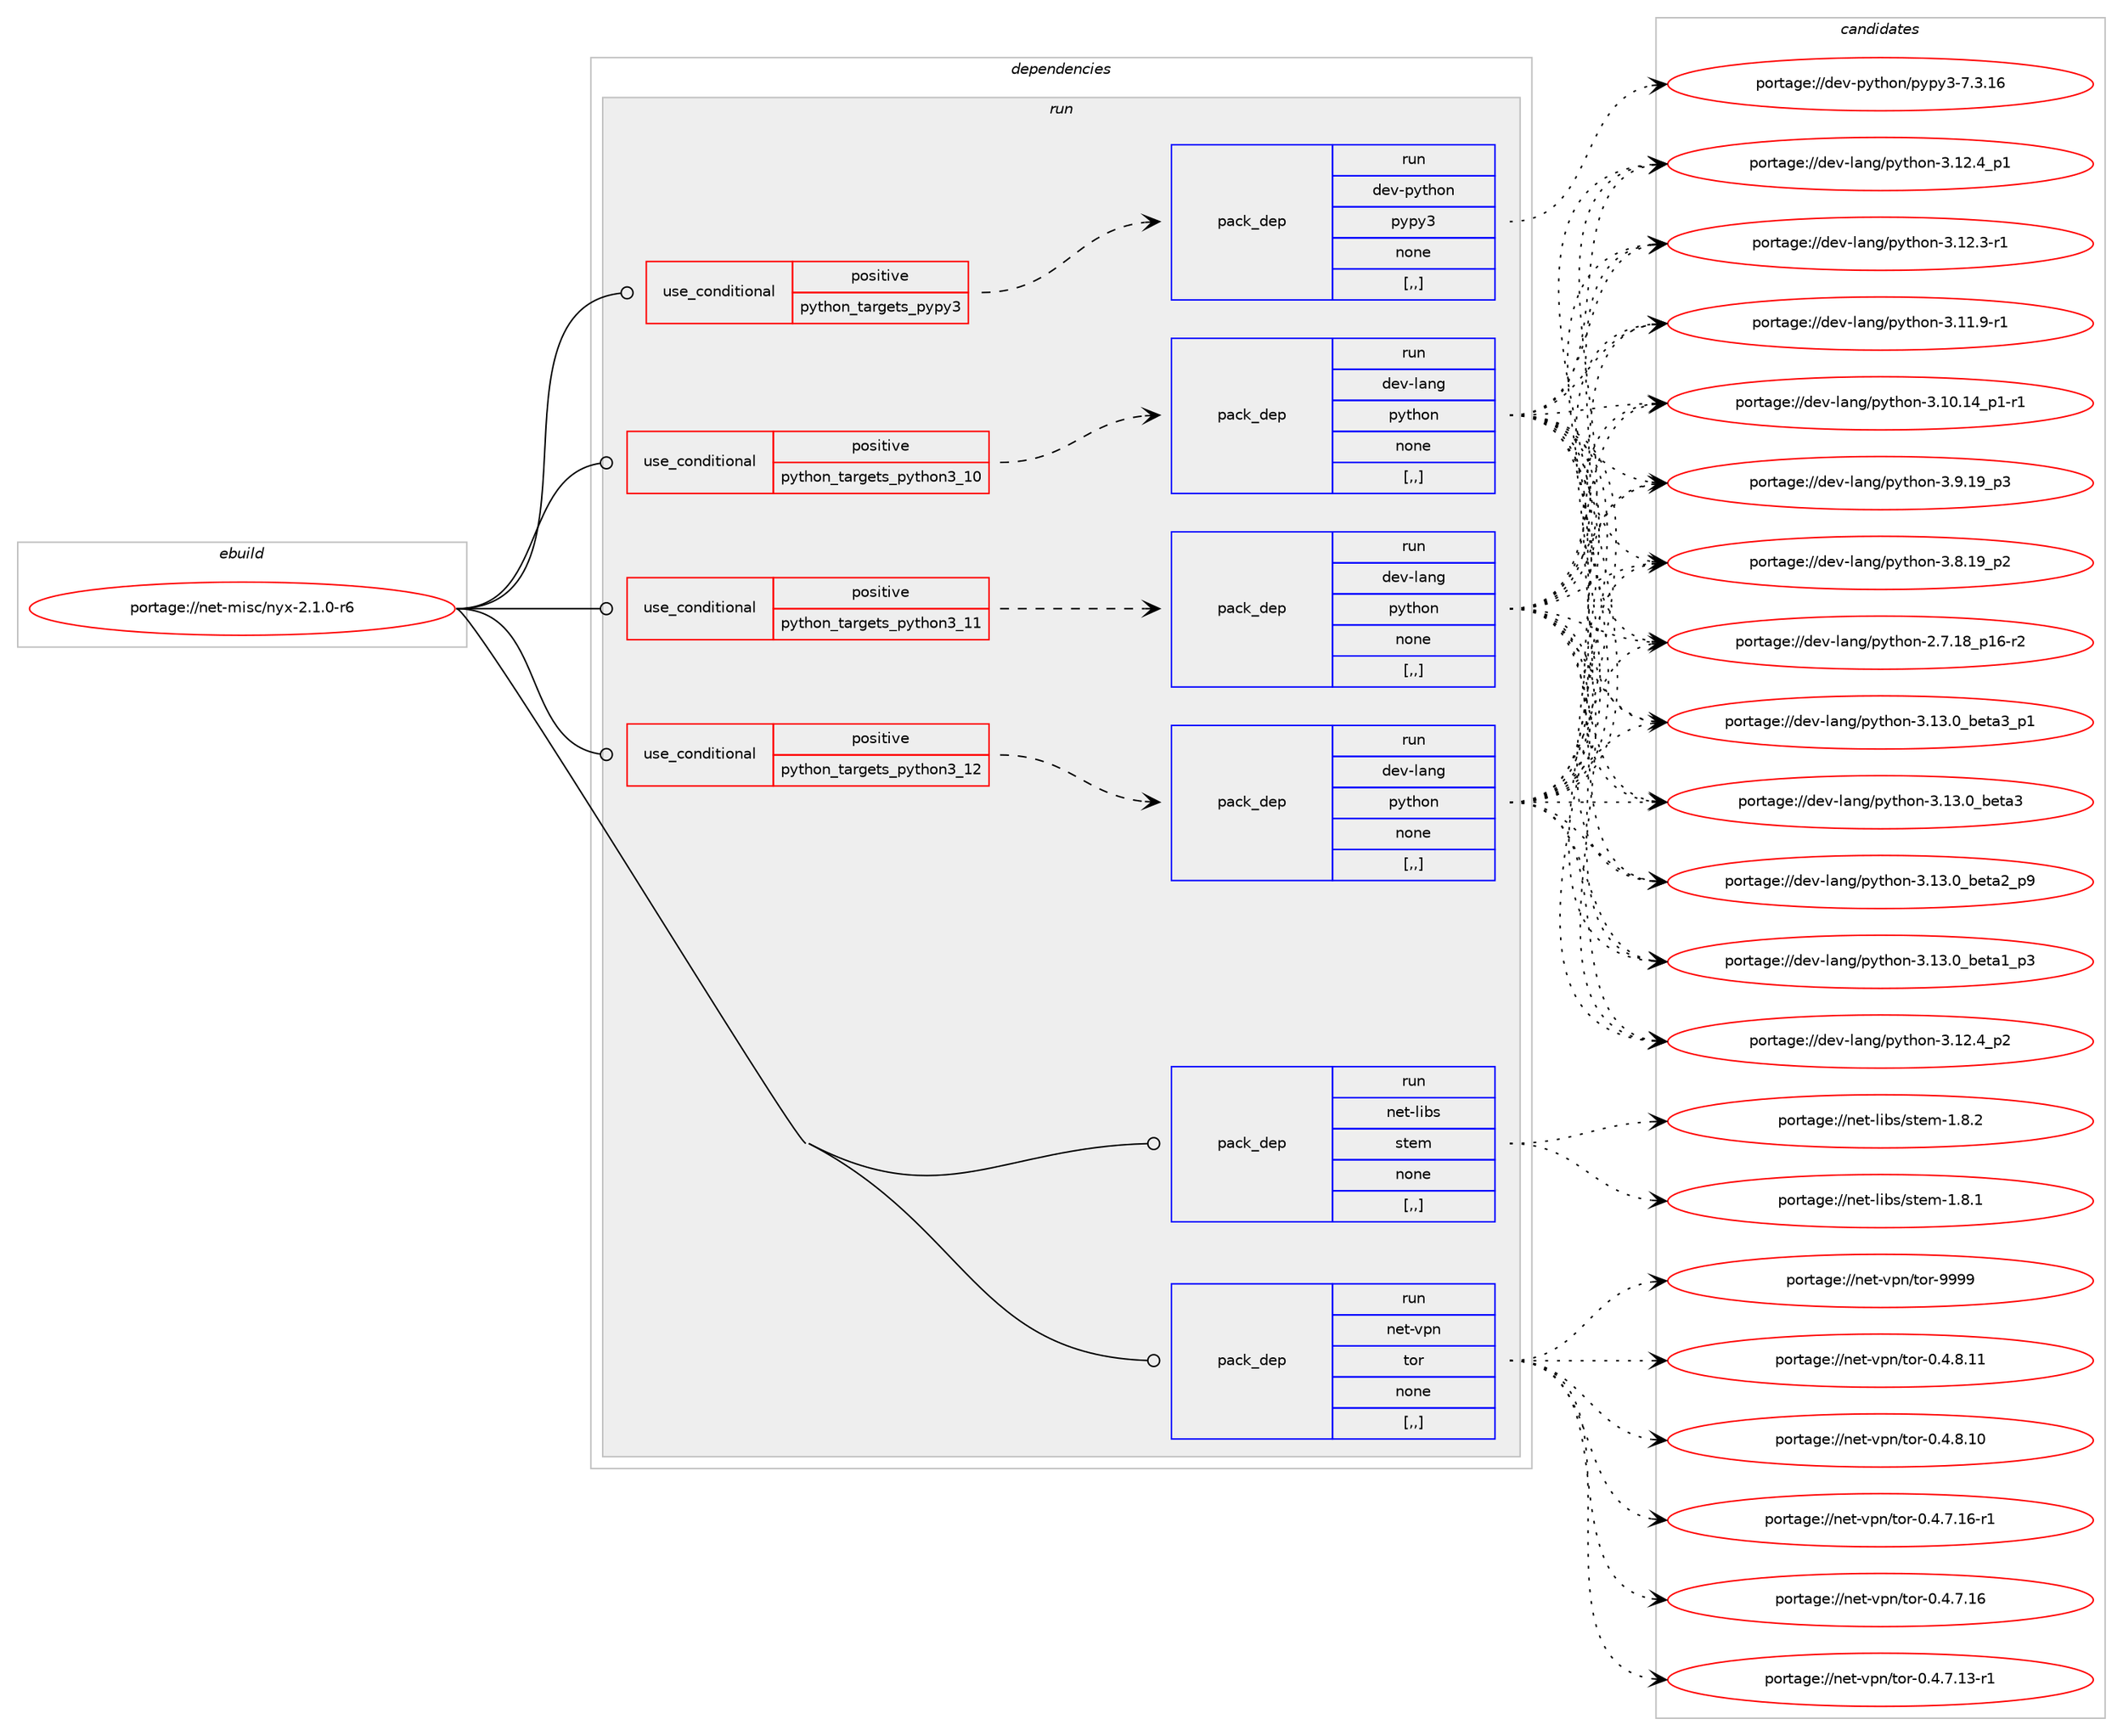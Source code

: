 digraph prolog {

# *************
# Graph options
# *************

newrank=true;
concentrate=true;
compound=true;
graph [rankdir=LR,fontname=Helvetica,fontsize=10,ranksep=1.5];#, ranksep=2.5, nodesep=0.2];
edge  [arrowhead=vee];
node  [fontname=Helvetica,fontsize=10];

# **********
# The ebuild
# **********

subgraph cluster_leftcol {
color=gray;
rank=same;
label=<<i>ebuild</i>>;
id [label="portage://net-misc/nyx-2.1.0-r6", color=red, width=4, href="../net-misc/nyx-2.1.0-r6.svg"];
}

# ****************
# The dependencies
# ****************

subgraph cluster_midcol {
color=gray;
label=<<i>dependencies</i>>;
subgraph cluster_compile {
fillcolor="#eeeeee";
style=filled;
label=<<i>compile</i>>;
}
subgraph cluster_compileandrun {
fillcolor="#eeeeee";
style=filled;
label=<<i>compile and run</i>>;
}
subgraph cluster_run {
fillcolor="#eeeeee";
style=filled;
label=<<i>run</i>>;
subgraph cond97770 {
dependency370940 [label=<<TABLE BORDER="0" CELLBORDER="1" CELLSPACING="0" CELLPADDING="4"><TR><TD ROWSPAN="3" CELLPADDING="10">use_conditional</TD></TR><TR><TD>positive</TD></TR><TR><TD>python_targets_pypy3</TD></TR></TABLE>>, shape=none, color=red];
subgraph pack270489 {
dependency370941 [label=<<TABLE BORDER="0" CELLBORDER="1" CELLSPACING="0" CELLPADDING="4" WIDTH="220"><TR><TD ROWSPAN="6" CELLPADDING="30">pack_dep</TD></TR><TR><TD WIDTH="110">run</TD></TR><TR><TD>dev-python</TD></TR><TR><TD>pypy3</TD></TR><TR><TD>none</TD></TR><TR><TD>[,,]</TD></TR></TABLE>>, shape=none, color=blue];
}
dependency370940:e -> dependency370941:w [weight=20,style="dashed",arrowhead="vee"];
}
id:e -> dependency370940:w [weight=20,style="solid",arrowhead="odot"];
subgraph cond97771 {
dependency370942 [label=<<TABLE BORDER="0" CELLBORDER="1" CELLSPACING="0" CELLPADDING="4"><TR><TD ROWSPAN="3" CELLPADDING="10">use_conditional</TD></TR><TR><TD>positive</TD></TR><TR><TD>python_targets_python3_10</TD></TR></TABLE>>, shape=none, color=red];
subgraph pack270490 {
dependency370943 [label=<<TABLE BORDER="0" CELLBORDER="1" CELLSPACING="0" CELLPADDING="4" WIDTH="220"><TR><TD ROWSPAN="6" CELLPADDING="30">pack_dep</TD></TR><TR><TD WIDTH="110">run</TD></TR><TR><TD>dev-lang</TD></TR><TR><TD>python</TD></TR><TR><TD>none</TD></TR><TR><TD>[,,]</TD></TR></TABLE>>, shape=none, color=blue];
}
dependency370942:e -> dependency370943:w [weight=20,style="dashed",arrowhead="vee"];
}
id:e -> dependency370942:w [weight=20,style="solid",arrowhead="odot"];
subgraph cond97772 {
dependency370944 [label=<<TABLE BORDER="0" CELLBORDER="1" CELLSPACING="0" CELLPADDING="4"><TR><TD ROWSPAN="3" CELLPADDING="10">use_conditional</TD></TR><TR><TD>positive</TD></TR><TR><TD>python_targets_python3_11</TD></TR></TABLE>>, shape=none, color=red];
subgraph pack270491 {
dependency370945 [label=<<TABLE BORDER="0" CELLBORDER="1" CELLSPACING="0" CELLPADDING="4" WIDTH="220"><TR><TD ROWSPAN="6" CELLPADDING="30">pack_dep</TD></TR><TR><TD WIDTH="110">run</TD></TR><TR><TD>dev-lang</TD></TR><TR><TD>python</TD></TR><TR><TD>none</TD></TR><TR><TD>[,,]</TD></TR></TABLE>>, shape=none, color=blue];
}
dependency370944:e -> dependency370945:w [weight=20,style="dashed",arrowhead="vee"];
}
id:e -> dependency370944:w [weight=20,style="solid",arrowhead="odot"];
subgraph cond97773 {
dependency370946 [label=<<TABLE BORDER="0" CELLBORDER="1" CELLSPACING="0" CELLPADDING="4"><TR><TD ROWSPAN="3" CELLPADDING="10">use_conditional</TD></TR><TR><TD>positive</TD></TR><TR><TD>python_targets_python3_12</TD></TR></TABLE>>, shape=none, color=red];
subgraph pack270492 {
dependency370947 [label=<<TABLE BORDER="0" CELLBORDER="1" CELLSPACING="0" CELLPADDING="4" WIDTH="220"><TR><TD ROWSPAN="6" CELLPADDING="30">pack_dep</TD></TR><TR><TD WIDTH="110">run</TD></TR><TR><TD>dev-lang</TD></TR><TR><TD>python</TD></TR><TR><TD>none</TD></TR><TR><TD>[,,]</TD></TR></TABLE>>, shape=none, color=blue];
}
dependency370946:e -> dependency370947:w [weight=20,style="dashed",arrowhead="vee"];
}
id:e -> dependency370946:w [weight=20,style="solid",arrowhead="odot"];
subgraph pack270493 {
dependency370948 [label=<<TABLE BORDER="0" CELLBORDER="1" CELLSPACING="0" CELLPADDING="4" WIDTH="220"><TR><TD ROWSPAN="6" CELLPADDING="30">pack_dep</TD></TR><TR><TD WIDTH="110">run</TD></TR><TR><TD>net-libs</TD></TR><TR><TD>stem</TD></TR><TR><TD>none</TD></TR><TR><TD>[,,]</TD></TR></TABLE>>, shape=none, color=blue];
}
id:e -> dependency370948:w [weight=20,style="solid",arrowhead="odot"];
subgraph pack270494 {
dependency370949 [label=<<TABLE BORDER="0" CELLBORDER="1" CELLSPACING="0" CELLPADDING="4" WIDTH="220"><TR><TD ROWSPAN="6" CELLPADDING="30">pack_dep</TD></TR><TR><TD WIDTH="110">run</TD></TR><TR><TD>net-vpn</TD></TR><TR><TD>tor</TD></TR><TR><TD>none</TD></TR><TR><TD>[,,]</TD></TR></TABLE>>, shape=none, color=blue];
}
id:e -> dependency370949:w [weight=20,style="solid",arrowhead="odot"];
}
}

# **************
# The candidates
# **************

subgraph cluster_choices {
rank=same;
color=gray;
label=<<i>candidates</i>>;

subgraph choice270489 {
color=black;
nodesep=1;
choice10010111845112121116104111110471121211121215145554651464954 [label="portage://dev-python/pypy3-7.3.16", color=red, width=4,href="../dev-python/pypy3-7.3.16.svg"];
dependency370941:e -> choice10010111845112121116104111110471121211121215145554651464954:w [style=dotted,weight="100"];
}
subgraph choice270490 {
color=black;
nodesep=1;
choice10010111845108971101034711212111610411111045514649514648959810111697519511249 [label="portage://dev-lang/python-3.13.0_beta3_p1", color=red, width=4,href="../dev-lang/python-3.13.0_beta3_p1.svg"];
choice1001011184510897110103471121211161041111104551464951464895981011169751 [label="portage://dev-lang/python-3.13.0_beta3", color=red, width=4,href="../dev-lang/python-3.13.0_beta3.svg"];
choice10010111845108971101034711212111610411111045514649514648959810111697509511257 [label="portage://dev-lang/python-3.13.0_beta2_p9", color=red, width=4,href="../dev-lang/python-3.13.0_beta2_p9.svg"];
choice10010111845108971101034711212111610411111045514649514648959810111697499511251 [label="portage://dev-lang/python-3.13.0_beta1_p3", color=red, width=4,href="../dev-lang/python-3.13.0_beta1_p3.svg"];
choice100101118451089711010347112121116104111110455146495046529511250 [label="portage://dev-lang/python-3.12.4_p2", color=red, width=4,href="../dev-lang/python-3.12.4_p2.svg"];
choice100101118451089711010347112121116104111110455146495046529511249 [label="portage://dev-lang/python-3.12.4_p1", color=red, width=4,href="../dev-lang/python-3.12.4_p1.svg"];
choice100101118451089711010347112121116104111110455146495046514511449 [label="portage://dev-lang/python-3.12.3-r1", color=red, width=4,href="../dev-lang/python-3.12.3-r1.svg"];
choice100101118451089711010347112121116104111110455146494946574511449 [label="portage://dev-lang/python-3.11.9-r1", color=red, width=4,href="../dev-lang/python-3.11.9-r1.svg"];
choice100101118451089711010347112121116104111110455146494846495295112494511449 [label="portage://dev-lang/python-3.10.14_p1-r1", color=red, width=4,href="../dev-lang/python-3.10.14_p1-r1.svg"];
choice100101118451089711010347112121116104111110455146574649579511251 [label="portage://dev-lang/python-3.9.19_p3", color=red, width=4,href="../dev-lang/python-3.9.19_p3.svg"];
choice100101118451089711010347112121116104111110455146564649579511250 [label="portage://dev-lang/python-3.8.19_p2", color=red, width=4,href="../dev-lang/python-3.8.19_p2.svg"];
choice100101118451089711010347112121116104111110455046554649569511249544511450 [label="portage://dev-lang/python-2.7.18_p16-r2", color=red, width=4,href="../dev-lang/python-2.7.18_p16-r2.svg"];
dependency370943:e -> choice10010111845108971101034711212111610411111045514649514648959810111697519511249:w [style=dotted,weight="100"];
dependency370943:e -> choice1001011184510897110103471121211161041111104551464951464895981011169751:w [style=dotted,weight="100"];
dependency370943:e -> choice10010111845108971101034711212111610411111045514649514648959810111697509511257:w [style=dotted,weight="100"];
dependency370943:e -> choice10010111845108971101034711212111610411111045514649514648959810111697499511251:w [style=dotted,weight="100"];
dependency370943:e -> choice100101118451089711010347112121116104111110455146495046529511250:w [style=dotted,weight="100"];
dependency370943:e -> choice100101118451089711010347112121116104111110455146495046529511249:w [style=dotted,weight="100"];
dependency370943:e -> choice100101118451089711010347112121116104111110455146495046514511449:w [style=dotted,weight="100"];
dependency370943:e -> choice100101118451089711010347112121116104111110455146494946574511449:w [style=dotted,weight="100"];
dependency370943:e -> choice100101118451089711010347112121116104111110455146494846495295112494511449:w [style=dotted,weight="100"];
dependency370943:e -> choice100101118451089711010347112121116104111110455146574649579511251:w [style=dotted,weight="100"];
dependency370943:e -> choice100101118451089711010347112121116104111110455146564649579511250:w [style=dotted,weight="100"];
dependency370943:e -> choice100101118451089711010347112121116104111110455046554649569511249544511450:w [style=dotted,weight="100"];
}
subgraph choice270491 {
color=black;
nodesep=1;
choice10010111845108971101034711212111610411111045514649514648959810111697519511249 [label="portage://dev-lang/python-3.13.0_beta3_p1", color=red, width=4,href="../dev-lang/python-3.13.0_beta3_p1.svg"];
choice1001011184510897110103471121211161041111104551464951464895981011169751 [label="portage://dev-lang/python-3.13.0_beta3", color=red, width=4,href="../dev-lang/python-3.13.0_beta3.svg"];
choice10010111845108971101034711212111610411111045514649514648959810111697509511257 [label="portage://dev-lang/python-3.13.0_beta2_p9", color=red, width=4,href="../dev-lang/python-3.13.0_beta2_p9.svg"];
choice10010111845108971101034711212111610411111045514649514648959810111697499511251 [label="portage://dev-lang/python-3.13.0_beta1_p3", color=red, width=4,href="../dev-lang/python-3.13.0_beta1_p3.svg"];
choice100101118451089711010347112121116104111110455146495046529511250 [label="portage://dev-lang/python-3.12.4_p2", color=red, width=4,href="../dev-lang/python-3.12.4_p2.svg"];
choice100101118451089711010347112121116104111110455146495046529511249 [label="portage://dev-lang/python-3.12.4_p1", color=red, width=4,href="../dev-lang/python-3.12.4_p1.svg"];
choice100101118451089711010347112121116104111110455146495046514511449 [label="portage://dev-lang/python-3.12.3-r1", color=red, width=4,href="../dev-lang/python-3.12.3-r1.svg"];
choice100101118451089711010347112121116104111110455146494946574511449 [label="portage://dev-lang/python-3.11.9-r1", color=red, width=4,href="../dev-lang/python-3.11.9-r1.svg"];
choice100101118451089711010347112121116104111110455146494846495295112494511449 [label="portage://dev-lang/python-3.10.14_p1-r1", color=red, width=4,href="../dev-lang/python-3.10.14_p1-r1.svg"];
choice100101118451089711010347112121116104111110455146574649579511251 [label="portage://dev-lang/python-3.9.19_p3", color=red, width=4,href="../dev-lang/python-3.9.19_p3.svg"];
choice100101118451089711010347112121116104111110455146564649579511250 [label="portage://dev-lang/python-3.8.19_p2", color=red, width=4,href="../dev-lang/python-3.8.19_p2.svg"];
choice100101118451089711010347112121116104111110455046554649569511249544511450 [label="portage://dev-lang/python-2.7.18_p16-r2", color=red, width=4,href="../dev-lang/python-2.7.18_p16-r2.svg"];
dependency370945:e -> choice10010111845108971101034711212111610411111045514649514648959810111697519511249:w [style=dotted,weight="100"];
dependency370945:e -> choice1001011184510897110103471121211161041111104551464951464895981011169751:w [style=dotted,weight="100"];
dependency370945:e -> choice10010111845108971101034711212111610411111045514649514648959810111697509511257:w [style=dotted,weight="100"];
dependency370945:e -> choice10010111845108971101034711212111610411111045514649514648959810111697499511251:w [style=dotted,weight="100"];
dependency370945:e -> choice100101118451089711010347112121116104111110455146495046529511250:w [style=dotted,weight="100"];
dependency370945:e -> choice100101118451089711010347112121116104111110455146495046529511249:w [style=dotted,weight="100"];
dependency370945:e -> choice100101118451089711010347112121116104111110455146495046514511449:w [style=dotted,weight="100"];
dependency370945:e -> choice100101118451089711010347112121116104111110455146494946574511449:w [style=dotted,weight="100"];
dependency370945:e -> choice100101118451089711010347112121116104111110455146494846495295112494511449:w [style=dotted,weight="100"];
dependency370945:e -> choice100101118451089711010347112121116104111110455146574649579511251:w [style=dotted,weight="100"];
dependency370945:e -> choice100101118451089711010347112121116104111110455146564649579511250:w [style=dotted,weight="100"];
dependency370945:e -> choice100101118451089711010347112121116104111110455046554649569511249544511450:w [style=dotted,weight="100"];
}
subgraph choice270492 {
color=black;
nodesep=1;
choice10010111845108971101034711212111610411111045514649514648959810111697519511249 [label="portage://dev-lang/python-3.13.0_beta3_p1", color=red, width=4,href="../dev-lang/python-3.13.0_beta3_p1.svg"];
choice1001011184510897110103471121211161041111104551464951464895981011169751 [label="portage://dev-lang/python-3.13.0_beta3", color=red, width=4,href="../dev-lang/python-3.13.0_beta3.svg"];
choice10010111845108971101034711212111610411111045514649514648959810111697509511257 [label="portage://dev-lang/python-3.13.0_beta2_p9", color=red, width=4,href="../dev-lang/python-3.13.0_beta2_p9.svg"];
choice10010111845108971101034711212111610411111045514649514648959810111697499511251 [label="portage://dev-lang/python-3.13.0_beta1_p3", color=red, width=4,href="../dev-lang/python-3.13.0_beta1_p3.svg"];
choice100101118451089711010347112121116104111110455146495046529511250 [label="portage://dev-lang/python-3.12.4_p2", color=red, width=4,href="../dev-lang/python-3.12.4_p2.svg"];
choice100101118451089711010347112121116104111110455146495046529511249 [label="portage://dev-lang/python-3.12.4_p1", color=red, width=4,href="../dev-lang/python-3.12.4_p1.svg"];
choice100101118451089711010347112121116104111110455146495046514511449 [label="portage://dev-lang/python-3.12.3-r1", color=red, width=4,href="../dev-lang/python-3.12.3-r1.svg"];
choice100101118451089711010347112121116104111110455146494946574511449 [label="portage://dev-lang/python-3.11.9-r1", color=red, width=4,href="../dev-lang/python-3.11.9-r1.svg"];
choice100101118451089711010347112121116104111110455146494846495295112494511449 [label="portage://dev-lang/python-3.10.14_p1-r1", color=red, width=4,href="../dev-lang/python-3.10.14_p1-r1.svg"];
choice100101118451089711010347112121116104111110455146574649579511251 [label="portage://dev-lang/python-3.9.19_p3", color=red, width=4,href="../dev-lang/python-3.9.19_p3.svg"];
choice100101118451089711010347112121116104111110455146564649579511250 [label="portage://dev-lang/python-3.8.19_p2", color=red, width=4,href="../dev-lang/python-3.8.19_p2.svg"];
choice100101118451089711010347112121116104111110455046554649569511249544511450 [label="portage://dev-lang/python-2.7.18_p16-r2", color=red, width=4,href="../dev-lang/python-2.7.18_p16-r2.svg"];
dependency370947:e -> choice10010111845108971101034711212111610411111045514649514648959810111697519511249:w [style=dotted,weight="100"];
dependency370947:e -> choice1001011184510897110103471121211161041111104551464951464895981011169751:w [style=dotted,weight="100"];
dependency370947:e -> choice10010111845108971101034711212111610411111045514649514648959810111697509511257:w [style=dotted,weight="100"];
dependency370947:e -> choice10010111845108971101034711212111610411111045514649514648959810111697499511251:w [style=dotted,weight="100"];
dependency370947:e -> choice100101118451089711010347112121116104111110455146495046529511250:w [style=dotted,weight="100"];
dependency370947:e -> choice100101118451089711010347112121116104111110455146495046529511249:w [style=dotted,weight="100"];
dependency370947:e -> choice100101118451089711010347112121116104111110455146495046514511449:w [style=dotted,weight="100"];
dependency370947:e -> choice100101118451089711010347112121116104111110455146494946574511449:w [style=dotted,weight="100"];
dependency370947:e -> choice100101118451089711010347112121116104111110455146494846495295112494511449:w [style=dotted,weight="100"];
dependency370947:e -> choice100101118451089711010347112121116104111110455146574649579511251:w [style=dotted,weight="100"];
dependency370947:e -> choice100101118451089711010347112121116104111110455146564649579511250:w [style=dotted,weight="100"];
dependency370947:e -> choice100101118451089711010347112121116104111110455046554649569511249544511450:w [style=dotted,weight="100"];
}
subgraph choice270493 {
color=black;
nodesep=1;
choice110101116451081059811547115116101109454946564650 [label="portage://net-libs/stem-1.8.2", color=red, width=4,href="../net-libs/stem-1.8.2.svg"];
choice110101116451081059811547115116101109454946564649 [label="portage://net-libs/stem-1.8.1", color=red, width=4,href="../net-libs/stem-1.8.1.svg"];
dependency370948:e -> choice110101116451081059811547115116101109454946564650:w [style=dotted,weight="100"];
dependency370948:e -> choice110101116451081059811547115116101109454946564649:w [style=dotted,weight="100"];
}
subgraph choice270494 {
color=black;
nodesep=1;
choice11010111645118112110471161111144557575757 [label="portage://net-vpn/tor-9999", color=red, width=4,href="../net-vpn/tor-9999.svg"];
choice1101011164511811211047116111114454846524656464949 [label="portage://net-vpn/tor-0.4.8.11", color=red, width=4,href="../net-vpn/tor-0.4.8.11.svg"];
choice1101011164511811211047116111114454846524656464948 [label="portage://net-vpn/tor-0.4.8.10", color=red, width=4,href="../net-vpn/tor-0.4.8.10.svg"];
choice11010111645118112110471161111144548465246554649544511449 [label="portage://net-vpn/tor-0.4.7.16-r1", color=red, width=4,href="../net-vpn/tor-0.4.7.16-r1.svg"];
choice1101011164511811211047116111114454846524655464954 [label="portage://net-vpn/tor-0.4.7.16", color=red, width=4,href="../net-vpn/tor-0.4.7.16.svg"];
choice11010111645118112110471161111144548465246554649514511449 [label="portage://net-vpn/tor-0.4.7.13-r1", color=red, width=4,href="../net-vpn/tor-0.4.7.13-r1.svg"];
dependency370949:e -> choice11010111645118112110471161111144557575757:w [style=dotted,weight="100"];
dependency370949:e -> choice1101011164511811211047116111114454846524656464949:w [style=dotted,weight="100"];
dependency370949:e -> choice1101011164511811211047116111114454846524656464948:w [style=dotted,weight="100"];
dependency370949:e -> choice11010111645118112110471161111144548465246554649544511449:w [style=dotted,weight="100"];
dependency370949:e -> choice1101011164511811211047116111114454846524655464954:w [style=dotted,weight="100"];
dependency370949:e -> choice11010111645118112110471161111144548465246554649514511449:w [style=dotted,weight="100"];
}
}

}
